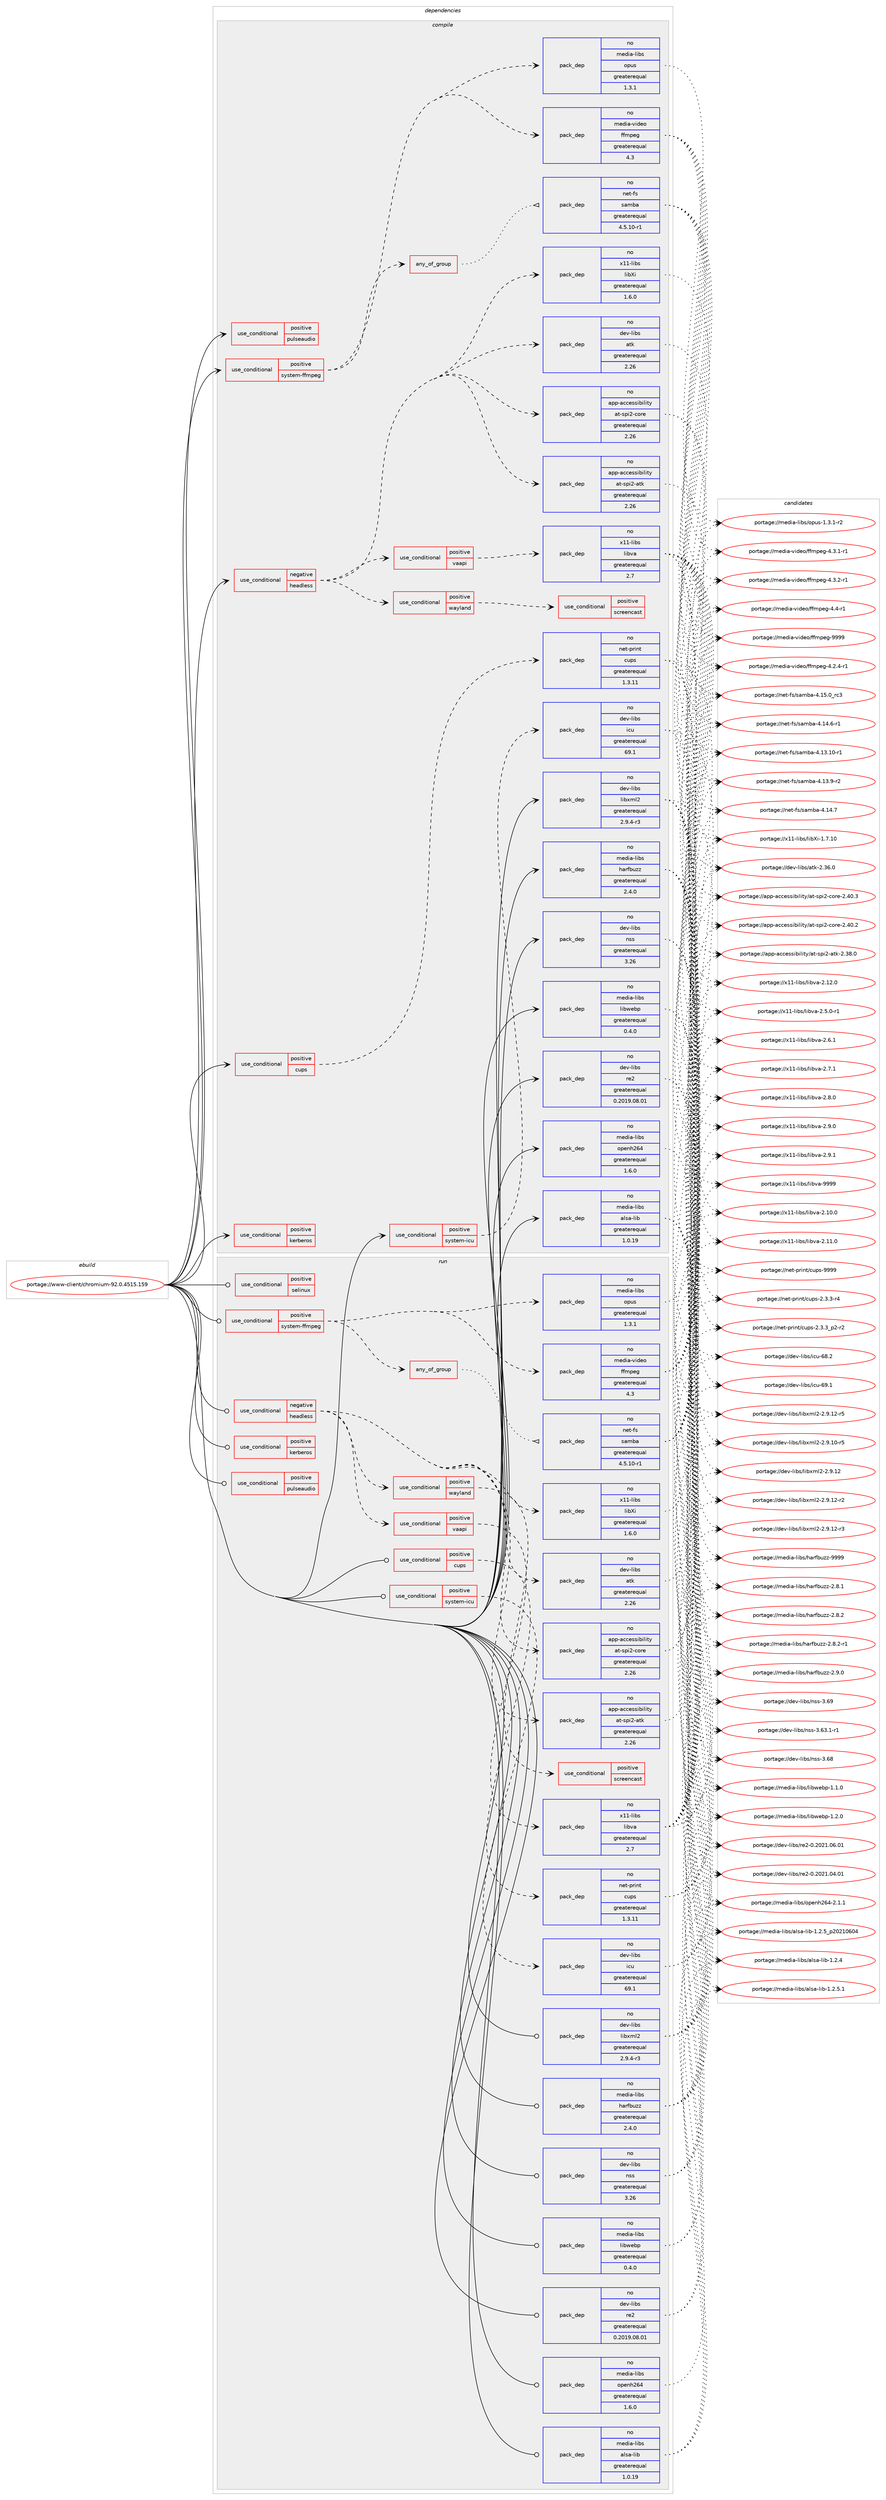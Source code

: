 digraph prolog {

# *************
# Graph options
# *************

newrank=true;
concentrate=true;
compound=true;
graph [rankdir=LR,fontname=Helvetica,fontsize=10,ranksep=1.5];#, ranksep=2.5, nodesep=0.2];
edge  [arrowhead=vee];
node  [fontname=Helvetica,fontsize=10];

# **********
# The ebuild
# **********

subgraph cluster_leftcol {
color=gray;
rank=same;
label=<<i>ebuild</i>>;
id [label="portage://www-client/chromium-92.0.4515.159", color=red, width=4, href="../www-client/chromium-92.0.4515.159.svg"];
}

# ****************
# The dependencies
# ****************

subgraph cluster_midcol {
color=gray;
label=<<i>dependencies</i>>;
subgraph cluster_compile {
fillcolor="#eeeeee";
style=filled;
label=<<i>compile</i>>;
subgraph cond278 {
dependency573 [label=<<TABLE BORDER="0" CELLBORDER="1" CELLSPACING="0" CELLPADDING="4"><TR><TD ROWSPAN="3" CELLPADDING="10">use_conditional</TD></TR><TR><TD>negative</TD></TR><TR><TD>headless</TD></TR></TABLE>>, shape=none, color=red];
# *** BEGIN UNKNOWN DEPENDENCY TYPE (TODO) ***
# dependency573 -> package_dependency(portage://www-client/chromium-92.0.4515.159,install,no,media-libs,mesa,none,[,,],any_same_slot,[use(enable(gbm),positive)])
# *** END UNKNOWN DEPENDENCY TYPE (TODO) ***

# *** BEGIN UNKNOWN DEPENDENCY TYPE (TODO) ***
# dependency573 -> package_dependency(portage://www-client/chromium-92.0.4515.159,install,no,x11-libs,libX11,none,[,,],any_same_slot,[])
# *** END UNKNOWN DEPENDENCY TYPE (TODO) ***

# *** BEGIN UNKNOWN DEPENDENCY TYPE (TODO) ***
# dependency573 -> package_dependency(portage://www-client/chromium-92.0.4515.159,install,no,x11-libs,libXcomposite,none,[,,],any_same_slot,[])
# *** END UNKNOWN DEPENDENCY TYPE (TODO) ***

# *** BEGIN UNKNOWN DEPENDENCY TYPE (TODO) ***
# dependency573 -> package_dependency(portage://www-client/chromium-92.0.4515.159,install,no,x11-libs,libXcursor,none,[,,],any_same_slot,[])
# *** END UNKNOWN DEPENDENCY TYPE (TODO) ***

# *** BEGIN UNKNOWN DEPENDENCY TYPE (TODO) ***
# dependency573 -> package_dependency(portage://www-client/chromium-92.0.4515.159,install,no,x11-libs,libXdamage,none,[,,],any_same_slot,[])
# *** END UNKNOWN DEPENDENCY TYPE (TODO) ***

# *** BEGIN UNKNOWN DEPENDENCY TYPE (TODO) ***
# dependency573 -> package_dependency(portage://www-client/chromium-92.0.4515.159,install,no,x11-libs,libXext,none,[,,],any_same_slot,[])
# *** END UNKNOWN DEPENDENCY TYPE (TODO) ***

# *** BEGIN UNKNOWN DEPENDENCY TYPE (TODO) ***
# dependency573 -> package_dependency(portage://www-client/chromium-92.0.4515.159,install,no,x11-libs,libXfixes,none,[,,],any_same_slot,[])
# *** END UNKNOWN DEPENDENCY TYPE (TODO) ***

subgraph pack266 {
dependency574 [label=<<TABLE BORDER="0" CELLBORDER="1" CELLSPACING="0" CELLPADDING="4" WIDTH="220"><TR><TD ROWSPAN="6" CELLPADDING="30">pack_dep</TD></TR><TR><TD WIDTH="110">no</TD></TR><TR><TD>x11-libs</TD></TR><TR><TD>libXi</TD></TR><TR><TD>greaterequal</TD></TR><TR><TD>1.6.0</TD></TR></TABLE>>, shape=none, color=blue];
}
dependency573:e -> dependency574:w [weight=20,style="dashed",arrowhead="vee"];
# *** BEGIN UNKNOWN DEPENDENCY TYPE (TODO) ***
# dependency573 -> package_dependency(portage://www-client/chromium-92.0.4515.159,install,no,x11-libs,libXrandr,none,[,,],any_same_slot,[])
# *** END UNKNOWN DEPENDENCY TYPE (TODO) ***

# *** BEGIN UNKNOWN DEPENDENCY TYPE (TODO) ***
# dependency573 -> package_dependency(portage://www-client/chromium-92.0.4515.159,install,no,x11-libs,libXrender,none,[,,],any_same_slot,[])
# *** END UNKNOWN DEPENDENCY TYPE (TODO) ***

# *** BEGIN UNKNOWN DEPENDENCY TYPE (TODO) ***
# dependency573 -> package_dependency(portage://www-client/chromium-92.0.4515.159,install,no,x11-libs,libXtst,none,[,,],any_same_slot,[])
# *** END UNKNOWN DEPENDENCY TYPE (TODO) ***

# *** BEGIN UNKNOWN DEPENDENCY TYPE (TODO) ***
# dependency573 -> package_dependency(portage://www-client/chromium-92.0.4515.159,install,no,x11-libs,libxcb,none,[,,],any_same_slot,[])
# *** END UNKNOWN DEPENDENCY TYPE (TODO) ***

# *** BEGIN UNKNOWN DEPENDENCY TYPE (TODO) ***
# dependency573 -> package_dependency(portage://www-client/chromium-92.0.4515.159,install,no,x11-libs,libxshmfence,none,[,,],any_same_slot,[])
# *** END UNKNOWN DEPENDENCY TYPE (TODO) ***

subgraph cond279 {
dependency575 [label=<<TABLE BORDER="0" CELLBORDER="1" CELLSPACING="0" CELLPADDING="4"><TR><TD ROWSPAN="3" CELLPADDING="10">use_conditional</TD></TR><TR><TD>positive</TD></TR><TR><TD>vaapi</TD></TR></TABLE>>, shape=none, color=red];
subgraph pack267 {
dependency576 [label=<<TABLE BORDER="0" CELLBORDER="1" CELLSPACING="0" CELLPADDING="4" WIDTH="220"><TR><TD ROWSPAN="6" CELLPADDING="30">pack_dep</TD></TR><TR><TD WIDTH="110">no</TD></TR><TR><TD>x11-libs</TD></TR><TR><TD>libva</TD></TR><TR><TD>greaterequal</TD></TR><TR><TD>2.7</TD></TR></TABLE>>, shape=none, color=blue];
}
dependency575:e -> dependency576:w [weight=20,style="dashed",arrowhead="vee"];
}
dependency573:e -> dependency575:w [weight=20,style="dashed",arrowhead="vee"];
subgraph pack268 {
dependency577 [label=<<TABLE BORDER="0" CELLBORDER="1" CELLSPACING="0" CELLPADDING="4" WIDTH="220"><TR><TD ROWSPAN="6" CELLPADDING="30">pack_dep</TD></TR><TR><TD WIDTH="110">no</TD></TR><TR><TD>app-accessibility</TD></TR><TR><TD>at-spi2-atk</TD></TR><TR><TD>greaterequal</TD></TR><TR><TD>2.26</TD></TR></TABLE>>, shape=none, color=blue];
}
dependency573:e -> dependency577:w [weight=20,style="dashed",arrowhead="vee"];
subgraph pack269 {
dependency578 [label=<<TABLE BORDER="0" CELLBORDER="1" CELLSPACING="0" CELLPADDING="4" WIDTH="220"><TR><TD ROWSPAN="6" CELLPADDING="30">pack_dep</TD></TR><TR><TD WIDTH="110">no</TD></TR><TR><TD>app-accessibility</TD></TR><TR><TD>at-spi2-core</TD></TR><TR><TD>greaterequal</TD></TR><TR><TD>2.26</TD></TR></TABLE>>, shape=none, color=blue];
}
dependency573:e -> dependency578:w [weight=20,style="dashed",arrowhead="vee"];
subgraph pack270 {
dependency579 [label=<<TABLE BORDER="0" CELLBORDER="1" CELLSPACING="0" CELLPADDING="4" WIDTH="220"><TR><TD ROWSPAN="6" CELLPADDING="30">pack_dep</TD></TR><TR><TD WIDTH="110">no</TD></TR><TR><TD>dev-libs</TD></TR><TR><TD>atk</TD></TR><TR><TD>greaterequal</TD></TR><TR><TD>2.26</TD></TR></TABLE>>, shape=none, color=blue];
}
dependency573:e -> dependency579:w [weight=20,style="dashed",arrowhead="vee"];
# *** BEGIN UNKNOWN DEPENDENCY TYPE (TODO) ***
# dependency573 -> package_dependency(portage://www-client/chromium-92.0.4515.159,install,no,x11-libs,gtk+,none,[,,],[slot(3)],[use(enable(X),none)])
# *** END UNKNOWN DEPENDENCY TYPE (TODO) ***

subgraph cond280 {
dependency580 [label=<<TABLE BORDER="0" CELLBORDER="1" CELLSPACING="0" CELLPADDING="4"><TR><TD ROWSPAN="3" CELLPADDING="10">use_conditional</TD></TR><TR><TD>positive</TD></TR><TR><TD>wayland</TD></TR></TABLE>>, shape=none, color=red];
# *** BEGIN UNKNOWN DEPENDENCY TYPE (TODO) ***
# dependency580 -> package_dependency(portage://www-client/chromium-92.0.4515.159,install,no,dev-libs,wayland,none,[,,],any_same_slot,[])
# *** END UNKNOWN DEPENDENCY TYPE (TODO) ***

subgraph cond281 {
dependency581 [label=<<TABLE BORDER="0" CELLBORDER="1" CELLSPACING="0" CELLPADDING="4"><TR><TD ROWSPAN="3" CELLPADDING="10">use_conditional</TD></TR><TR><TD>positive</TD></TR><TR><TD>screencast</TD></TR></TABLE>>, shape=none, color=red];
# *** BEGIN UNKNOWN DEPENDENCY TYPE (TODO) ***
# dependency581 -> package_dependency(portage://www-client/chromium-92.0.4515.159,install,no,media-video,pipewire,none,[,,],[slot(0),subslot(0.3)],[])
# *** END UNKNOWN DEPENDENCY TYPE (TODO) ***

}
dependency580:e -> dependency581:w [weight=20,style="dashed",arrowhead="vee"];
# *** BEGIN UNKNOWN DEPENDENCY TYPE (TODO) ***
# dependency580 -> package_dependency(portage://www-client/chromium-92.0.4515.159,install,no,x11-libs,gtk+,none,[,,],[slot(3)],[use(enable(wayland),none),use(enable(X),none)])
# *** END UNKNOWN DEPENDENCY TYPE (TODO) ***

# *** BEGIN UNKNOWN DEPENDENCY TYPE (TODO) ***
# dependency580 -> package_dependency(portage://www-client/chromium-92.0.4515.159,install,no,x11-libs,libdrm,none,[,,],any_same_slot,[])
# *** END UNKNOWN DEPENDENCY TYPE (TODO) ***

}
dependency573:e -> dependency580:w [weight=20,style="dashed",arrowhead="vee"];
}
id:e -> dependency573:w [weight=20,style="solid",arrowhead="vee"];
subgraph cond282 {
dependency582 [label=<<TABLE BORDER="0" CELLBORDER="1" CELLSPACING="0" CELLPADDING="4"><TR><TD ROWSPAN="3" CELLPADDING="10">use_conditional</TD></TR><TR><TD>positive</TD></TR><TR><TD>cups</TD></TR></TABLE>>, shape=none, color=red];
subgraph pack271 {
dependency583 [label=<<TABLE BORDER="0" CELLBORDER="1" CELLSPACING="0" CELLPADDING="4" WIDTH="220"><TR><TD ROWSPAN="6" CELLPADDING="30">pack_dep</TD></TR><TR><TD WIDTH="110">no</TD></TR><TR><TD>net-print</TD></TR><TR><TD>cups</TD></TR><TR><TD>greaterequal</TD></TR><TR><TD>1.3.11</TD></TR></TABLE>>, shape=none, color=blue];
}
dependency582:e -> dependency583:w [weight=20,style="dashed",arrowhead="vee"];
}
id:e -> dependency582:w [weight=20,style="solid",arrowhead="vee"];
subgraph cond283 {
dependency584 [label=<<TABLE BORDER="0" CELLBORDER="1" CELLSPACING="0" CELLPADDING="4"><TR><TD ROWSPAN="3" CELLPADDING="10">use_conditional</TD></TR><TR><TD>positive</TD></TR><TR><TD>kerberos</TD></TR></TABLE>>, shape=none, color=red];
# *** BEGIN UNKNOWN DEPENDENCY TYPE (TODO) ***
# dependency584 -> package_dependency(portage://www-client/chromium-92.0.4515.159,install,no,virtual,krb5,none,[,,],[],[])
# *** END UNKNOWN DEPENDENCY TYPE (TODO) ***

}
id:e -> dependency584:w [weight=20,style="solid",arrowhead="vee"];
subgraph cond284 {
dependency585 [label=<<TABLE BORDER="0" CELLBORDER="1" CELLSPACING="0" CELLPADDING="4"><TR><TD ROWSPAN="3" CELLPADDING="10">use_conditional</TD></TR><TR><TD>positive</TD></TR><TR><TD>pulseaudio</TD></TR></TABLE>>, shape=none, color=red];
# *** BEGIN UNKNOWN DEPENDENCY TYPE (TODO) ***
# dependency585 -> package_dependency(portage://www-client/chromium-92.0.4515.159,install,no,media-sound,pulseaudio,none,[,,],any_same_slot,[])
# *** END UNKNOWN DEPENDENCY TYPE (TODO) ***

}
id:e -> dependency585:w [weight=20,style="solid",arrowhead="vee"];
subgraph cond285 {
dependency586 [label=<<TABLE BORDER="0" CELLBORDER="1" CELLSPACING="0" CELLPADDING="4"><TR><TD ROWSPAN="3" CELLPADDING="10">use_conditional</TD></TR><TR><TD>positive</TD></TR><TR><TD>system-ffmpeg</TD></TR></TABLE>>, shape=none, color=red];
subgraph pack272 {
dependency587 [label=<<TABLE BORDER="0" CELLBORDER="1" CELLSPACING="0" CELLPADDING="4" WIDTH="220"><TR><TD ROWSPAN="6" CELLPADDING="30">pack_dep</TD></TR><TR><TD WIDTH="110">no</TD></TR><TR><TD>media-video</TD></TR><TR><TD>ffmpeg</TD></TR><TR><TD>greaterequal</TD></TR><TR><TD>4.3</TD></TR></TABLE>>, shape=none, color=blue];
}
dependency586:e -> dependency587:w [weight=20,style="dashed",arrowhead="vee"];
subgraph any31 {
dependency588 [label=<<TABLE BORDER="0" CELLBORDER="1" CELLSPACING="0" CELLPADDING="4"><TR><TD CELLPADDING="10">any_of_group</TD></TR></TABLE>>, shape=none, color=red];# *** BEGIN UNKNOWN DEPENDENCY TYPE (TODO) ***
# dependency588 -> package_dependency(portage://www-client/chromium-92.0.4515.159,install,no,media-video,ffmpeg,none,[,,],[],[use(disable(samba),none)])
# *** END UNKNOWN DEPENDENCY TYPE (TODO) ***

subgraph pack273 {
dependency589 [label=<<TABLE BORDER="0" CELLBORDER="1" CELLSPACING="0" CELLPADDING="4" WIDTH="220"><TR><TD ROWSPAN="6" CELLPADDING="30">pack_dep</TD></TR><TR><TD WIDTH="110">no</TD></TR><TR><TD>net-fs</TD></TR><TR><TD>samba</TD></TR><TR><TD>greaterequal</TD></TR><TR><TD>4.5.10-r1</TD></TR></TABLE>>, shape=none, color=blue];
}
dependency588:e -> dependency589:w [weight=20,style="dotted",arrowhead="oinv"];
}
dependency586:e -> dependency588:w [weight=20,style="dashed",arrowhead="vee"];
subgraph pack274 {
dependency590 [label=<<TABLE BORDER="0" CELLBORDER="1" CELLSPACING="0" CELLPADDING="4" WIDTH="220"><TR><TD ROWSPAN="6" CELLPADDING="30">pack_dep</TD></TR><TR><TD WIDTH="110">no</TD></TR><TR><TD>media-libs</TD></TR><TR><TD>opus</TD></TR><TR><TD>greaterequal</TD></TR><TR><TD>1.3.1</TD></TR></TABLE>>, shape=none, color=blue];
}
dependency586:e -> dependency590:w [weight=20,style="dashed",arrowhead="vee"];
}
id:e -> dependency586:w [weight=20,style="solid",arrowhead="vee"];
subgraph cond286 {
dependency591 [label=<<TABLE BORDER="0" CELLBORDER="1" CELLSPACING="0" CELLPADDING="4"><TR><TD ROWSPAN="3" CELLPADDING="10">use_conditional</TD></TR><TR><TD>positive</TD></TR><TR><TD>system-icu</TD></TR></TABLE>>, shape=none, color=red];
subgraph pack275 {
dependency592 [label=<<TABLE BORDER="0" CELLBORDER="1" CELLSPACING="0" CELLPADDING="4" WIDTH="220"><TR><TD ROWSPAN="6" CELLPADDING="30">pack_dep</TD></TR><TR><TD WIDTH="110">no</TD></TR><TR><TD>dev-libs</TD></TR><TR><TD>icu</TD></TR><TR><TD>greaterequal</TD></TR><TR><TD>69.1</TD></TR></TABLE>>, shape=none, color=blue];
}
dependency591:e -> dependency592:w [weight=20,style="dashed",arrowhead="vee"];
}
id:e -> dependency591:w [weight=20,style="solid",arrowhead="vee"];
# *** BEGIN UNKNOWN DEPENDENCY TYPE (TODO) ***
# id -> package_dependency(portage://www-client/chromium-92.0.4515.159,install,no,app-arch,bzip2,none,[,,],any_same_slot,[])
# *** END UNKNOWN DEPENDENCY TYPE (TODO) ***

# *** BEGIN UNKNOWN DEPENDENCY TYPE (TODO) ***
# id -> package_dependency(portage://www-client/chromium-92.0.4515.159,install,no,app-arch,snappy,none,[,,],any_same_slot,[])
# *** END UNKNOWN DEPENDENCY TYPE (TODO) ***

# *** BEGIN UNKNOWN DEPENDENCY TYPE (TODO) ***
# id -> package_dependency(portage://www-client/chromium-92.0.4515.159,install,no,dev-libs,expat,none,[,,],any_same_slot,[])
# *** END UNKNOWN DEPENDENCY TYPE (TODO) ***

# *** BEGIN UNKNOWN DEPENDENCY TYPE (TODO) ***
# id -> package_dependency(portage://www-client/chromium-92.0.4515.159,install,no,dev-libs,glib,none,[,,],[slot(2)],[])
# *** END UNKNOWN DEPENDENCY TYPE (TODO) ***

subgraph pack276 {
dependency593 [label=<<TABLE BORDER="0" CELLBORDER="1" CELLSPACING="0" CELLPADDING="4" WIDTH="220"><TR><TD ROWSPAN="6" CELLPADDING="30">pack_dep</TD></TR><TR><TD WIDTH="110">no</TD></TR><TR><TD>dev-libs</TD></TR><TR><TD>libxml2</TD></TR><TR><TD>greaterequal</TD></TR><TR><TD>2.9.4-r3</TD></TR></TABLE>>, shape=none, color=blue];
}
id:e -> dependency593:w [weight=20,style="solid",arrowhead="vee"];
# *** BEGIN UNKNOWN DEPENDENCY TYPE (TODO) ***
# id -> package_dependency(portage://www-client/chromium-92.0.4515.159,install,no,dev-libs,libxslt,none,[,,],any_same_slot,[])
# *** END UNKNOWN DEPENDENCY TYPE (TODO) ***

# *** BEGIN UNKNOWN DEPENDENCY TYPE (TODO) ***
# id -> package_dependency(portage://www-client/chromium-92.0.4515.159,install,no,dev-libs,nspr,none,[,,],any_same_slot,[])
# *** END UNKNOWN DEPENDENCY TYPE (TODO) ***

subgraph pack277 {
dependency594 [label=<<TABLE BORDER="0" CELLBORDER="1" CELLSPACING="0" CELLPADDING="4" WIDTH="220"><TR><TD ROWSPAN="6" CELLPADDING="30">pack_dep</TD></TR><TR><TD WIDTH="110">no</TD></TR><TR><TD>dev-libs</TD></TR><TR><TD>nss</TD></TR><TR><TD>greaterequal</TD></TR><TR><TD>3.26</TD></TR></TABLE>>, shape=none, color=blue];
}
id:e -> dependency594:w [weight=20,style="solid",arrowhead="vee"];
subgraph pack278 {
dependency595 [label=<<TABLE BORDER="0" CELLBORDER="1" CELLSPACING="0" CELLPADDING="4" WIDTH="220"><TR><TD ROWSPAN="6" CELLPADDING="30">pack_dep</TD></TR><TR><TD WIDTH="110">no</TD></TR><TR><TD>dev-libs</TD></TR><TR><TD>re2</TD></TR><TR><TD>greaterequal</TD></TR><TR><TD>0.2019.08.01</TD></TR></TABLE>>, shape=none, color=blue];
}
id:e -> dependency595:w [weight=20,style="solid",arrowhead="vee"];
subgraph pack279 {
dependency596 [label=<<TABLE BORDER="0" CELLBORDER="1" CELLSPACING="0" CELLPADDING="4" WIDTH="220"><TR><TD ROWSPAN="6" CELLPADDING="30">pack_dep</TD></TR><TR><TD WIDTH="110">no</TD></TR><TR><TD>media-libs</TD></TR><TR><TD>alsa-lib</TD></TR><TR><TD>greaterequal</TD></TR><TR><TD>1.0.19</TD></TR></TABLE>>, shape=none, color=blue];
}
id:e -> dependency596:w [weight=20,style="solid",arrowhead="vee"];
# *** BEGIN UNKNOWN DEPENDENCY TYPE (TODO) ***
# id -> package_dependency(portage://www-client/chromium-92.0.4515.159,install,no,media-libs,flac,none,[,,],any_same_slot,[])
# *** END UNKNOWN DEPENDENCY TYPE (TODO) ***

# *** BEGIN UNKNOWN DEPENDENCY TYPE (TODO) ***
# id -> package_dependency(portage://www-client/chromium-92.0.4515.159,install,no,media-libs,fontconfig,none,[,,],any_same_slot,[])
# *** END UNKNOWN DEPENDENCY TYPE (TODO) ***

# *** BEGIN UNKNOWN DEPENDENCY TYPE (TODO) ***
# id -> package_dependency(portage://www-client/chromium-92.0.4515.159,install,no,media-libs,freetype,none,[,,],any_same_slot,[])
# *** END UNKNOWN DEPENDENCY TYPE (TODO) ***

subgraph pack280 {
dependency597 [label=<<TABLE BORDER="0" CELLBORDER="1" CELLSPACING="0" CELLPADDING="4" WIDTH="220"><TR><TD ROWSPAN="6" CELLPADDING="30">pack_dep</TD></TR><TR><TD WIDTH="110">no</TD></TR><TR><TD>media-libs</TD></TR><TR><TD>harfbuzz</TD></TR><TR><TD>greaterequal</TD></TR><TR><TD>2.4.0</TD></TR></TABLE>>, shape=none, color=blue];
}
id:e -> dependency597:w [weight=20,style="solid",arrowhead="vee"];
# *** BEGIN UNKNOWN DEPENDENCY TYPE (TODO) ***
# id -> package_dependency(portage://www-client/chromium-92.0.4515.159,install,no,media-libs,libjpeg-turbo,none,[,,],any_same_slot,[])
# *** END UNKNOWN DEPENDENCY TYPE (TODO) ***

# *** BEGIN UNKNOWN DEPENDENCY TYPE (TODO) ***
# id -> package_dependency(portage://www-client/chromium-92.0.4515.159,install,no,media-libs,libpng,none,[,,],any_same_slot,[])
# *** END UNKNOWN DEPENDENCY TYPE (TODO) ***

subgraph pack281 {
dependency598 [label=<<TABLE BORDER="0" CELLBORDER="1" CELLSPACING="0" CELLPADDING="4" WIDTH="220"><TR><TD ROWSPAN="6" CELLPADDING="30">pack_dep</TD></TR><TR><TD WIDTH="110">no</TD></TR><TR><TD>media-libs</TD></TR><TR><TD>libwebp</TD></TR><TR><TD>greaterequal</TD></TR><TR><TD>0.4.0</TD></TR></TABLE>>, shape=none, color=blue];
}
id:e -> dependency598:w [weight=20,style="solid",arrowhead="vee"];
subgraph pack282 {
dependency599 [label=<<TABLE BORDER="0" CELLBORDER="1" CELLSPACING="0" CELLPADDING="4" WIDTH="220"><TR><TD ROWSPAN="6" CELLPADDING="30">pack_dep</TD></TR><TR><TD WIDTH="110">no</TD></TR><TR><TD>media-libs</TD></TR><TR><TD>openh264</TD></TR><TR><TD>greaterequal</TD></TR><TR><TD>1.6.0</TD></TR></TABLE>>, shape=none, color=blue];
}
id:e -> dependency599:w [weight=20,style="solid",arrowhead="vee"];
# *** BEGIN UNKNOWN DEPENDENCY TYPE (TODO) ***
# id -> package_dependency(portage://www-client/chromium-92.0.4515.159,install,no,net-misc,curl,none,[,,],[],[use(enable(ssl),none)])
# *** END UNKNOWN DEPENDENCY TYPE (TODO) ***

# *** BEGIN UNKNOWN DEPENDENCY TYPE (TODO) ***
# id -> package_dependency(portage://www-client/chromium-92.0.4515.159,install,no,sys-apps,dbus,none,[,,],any_same_slot,[])
# *** END UNKNOWN DEPENDENCY TYPE (TODO) ***

# *** BEGIN UNKNOWN DEPENDENCY TYPE (TODO) ***
# id -> package_dependency(portage://www-client/chromium-92.0.4515.159,install,no,sys-apps,pciutils,none,[,,],any_same_slot,[])
# *** END UNKNOWN DEPENDENCY TYPE (TODO) ***

# *** BEGIN UNKNOWN DEPENDENCY TYPE (TODO) ***
# id -> package_dependency(portage://www-client/chromium-92.0.4515.159,install,no,sys-libs,zlib,none,[,,],any_same_slot,[use(enable(minizip),none)])
# *** END UNKNOWN DEPENDENCY TYPE (TODO) ***

# *** BEGIN UNKNOWN DEPENDENCY TYPE (TODO) ***
# id -> package_dependency(portage://www-client/chromium-92.0.4515.159,install,no,virtual,udev,none,[,,],[],[])
# *** END UNKNOWN DEPENDENCY TYPE (TODO) ***

# *** BEGIN UNKNOWN DEPENDENCY TYPE (TODO) ***
# id -> package_dependency(portage://www-client/chromium-92.0.4515.159,install,no,x11-libs,cairo,none,[,,],any_same_slot,[])
# *** END UNKNOWN DEPENDENCY TYPE (TODO) ***

# *** BEGIN UNKNOWN DEPENDENCY TYPE (TODO) ***
# id -> package_dependency(portage://www-client/chromium-92.0.4515.159,install,no,x11-libs,gdk-pixbuf,none,[,,],[slot(2)],[])
# *** END UNKNOWN DEPENDENCY TYPE (TODO) ***

# *** BEGIN UNKNOWN DEPENDENCY TYPE (TODO) ***
# id -> package_dependency(portage://www-client/chromium-92.0.4515.159,install,no,x11-libs,libxkbcommon,none,[,,],any_same_slot,[])
# *** END UNKNOWN DEPENDENCY TYPE (TODO) ***

# *** BEGIN UNKNOWN DEPENDENCY TYPE (TODO) ***
# id -> package_dependency(portage://www-client/chromium-92.0.4515.159,install,no,x11-libs,pango,none,[,,],any_same_slot,[])
# *** END UNKNOWN DEPENDENCY TYPE (TODO) ***

}
subgraph cluster_compileandrun {
fillcolor="#eeeeee";
style=filled;
label=<<i>compile and run</i>>;
}
subgraph cluster_run {
fillcolor="#eeeeee";
style=filled;
label=<<i>run</i>>;
subgraph cond287 {
dependency600 [label=<<TABLE BORDER="0" CELLBORDER="1" CELLSPACING="0" CELLPADDING="4"><TR><TD ROWSPAN="3" CELLPADDING="10">use_conditional</TD></TR><TR><TD>negative</TD></TR><TR><TD>headless</TD></TR></TABLE>>, shape=none, color=red];
# *** BEGIN UNKNOWN DEPENDENCY TYPE (TODO) ***
# dependency600 -> package_dependency(portage://www-client/chromium-92.0.4515.159,run,no,media-libs,mesa,none,[,,],any_same_slot,[use(enable(gbm),positive)])
# *** END UNKNOWN DEPENDENCY TYPE (TODO) ***

# *** BEGIN UNKNOWN DEPENDENCY TYPE (TODO) ***
# dependency600 -> package_dependency(portage://www-client/chromium-92.0.4515.159,run,no,x11-libs,libX11,none,[,,],any_same_slot,[])
# *** END UNKNOWN DEPENDENCY TYPE (TODO) ***

# *** BEGIN UNKNOWN DEPENDENCY TYPE (TODO) ***
# dependency600 -> package_dependency(portage://www-client/chromium-92.0.4515.159,run,no,x11-libs,libXcomposite,none,[,,],any_same_slot,[])
# *** END UNKNOWN DEPENDENCY TYPE (TODO) ***

# *** BEGIN UNKNOWN DEPENDENCY TYPE (TODO) ***
# dependency600 -> package_dependency(portage://www-client/chromium-92.0.4515.159,run,no,x11-libs,libXcursor,none,[,,],any_same_slot,[])
# *** END UNKNOWN DEPENDENCY TYPE (TODO) ***

# *** BEGIN UNKNOWN DEPENDENCY TYPE (TODO) ***
# dependency600 -> package_dependency(portage://www-client/chromium-92.0.4515.159,run,no,x11-libs,libXdamage,none,[,,],any_same_slot,[])
# *** END UNKNOWN DEPENDENCY TYPE (TODO) ***

# *** BEGIN UNKNOWN DEPENDENCY TYPE (TODO) ***
# dependency600 -> package_dependency(portage://www-client/chromium-92.0.4515.159,run,no,x11-libs,libXext,none,[,,],any_same_slot,[])
# *** END UNKNOWN DEPENDENCY TYPE (TODO) ***

# *** BEGIN UNKNOWN DEPENDENCY TYPE (TODO) ***
# dependency600 -> package_dependency(portage://www-client/chromium-92.0.4515.159,run,no,x11-libs,libXfixes,none,[,,],any_same_slot,[])
# *** END UNKNOWN DEPENDENCY TYPE (TODO) ***

subgraph pack283 {
dependency601 [label=<<TABLE BORDER="0" CELLBORDER="1" CELLSPACING="0" CELLPADDING="4" WIDTH="220"><TR><TD ROWSPAN="6" CELLPADDING="30">pack_dep</TD></TR><TR><TD WIDTH="110">no</TD></TR><TR><TD>x11-libs</TD></TR><TR><TD>libXi</TD></TR><TR><TD>greaterequal</TD></TR><TR><TD>1.6.0</TD></TR></TABLE>>, shape=none, color=blue];
}
dependency600:e -> dependency601:w [weight=20,style="dashed",arrowhead="vee"];
# *** BEGIN UNKNOWN DEPENDENCY TYPE (TODO) ***
# dependency600 -> package_dependency(portage://www-client/chromium-92.0.4515.159,run,no,x11-libs,libXrandr,none,[,,],any_same_slot,[])
# *** END UNKNOWN DEPENDENCY TYPE (TODO) ***

# *** BEGIN UNKNOWN DEPENDENCY TYPE (TODO) ***
# dependency600 -> package_dependency(portage://www-client/chromium-92.0.4515.159,run,no,x11-libs,libXrender,none,[,,],any_same_slot,[])
# *** END UNKNOWN DEPENDENCY TYPE (TODO) ***

# *** BEGIN UNKNOWN DEPENDENCY TYPE (TODO) ***
# dependency600 -> package_dependency(portage://www-client/chromium-92.0.4515.159,run,no,x11-libs,libXtst,none,[,,],any_same_slot,[])
# *** END UNKNOWN DEPENDENCY TYPE (TODO) ***

# *** BEGIN UNKNOWN DEPENDENCY TYPE (TODO) ***
# dependency600 -> package_dependency(portage://www-client/chromium-92.0.4515.159,run,no,x11-libs,libxcb,none,[,,],any_same_slot,[])
# *** END UNKNOWN DEPENDENCY TYPE (TODO) ***

# *** BEGIN UNKNOWN DEPENDENCY TYPE (TODO) ***
# dependency600 -> package_dependency(portage://www-client/chromium-92.0.4515.159,run,no,x11-libs,libxshmfence,none,[,,],any_same_slot,[])
# *** END UNKNOWN DEPENDENCY TYPE (TODO) ***

subgraph cond288 {
dependency602 [label=<<TABLE BORDER="0" CELLBORDER="1" CELLSPACING="0" CELLPADDING="4"><TR><TD ROWSPAN="3" CELLPADDING="10">use_conditional</TD></TR><TR><TD>positive</TD></TR><TR><TD>vaapi</TD></TR></TABLE>>, shape=none, color=red];
subgraph pack284 {
dependency603 [label=<<TABLE BORDER="0" CELLBORDER="1" CELLSPACING="0" CELLPADDING="4" WIDTH="220"><TR><TD ROWSPAN="6" CELLPADDING="30">pack_dep</TD></TR><TR><TD WIDTH="110">no</TD></TR><TR><TD>x11-libs</TD></TR><TR><TD>libva</TD></TR><TR><TD>greaterequal</TD></TR><TR><TD>2.7</TD></TR></TABLE>>, shape=none, color=blue];
}
dependency602:e -> dependency603:w [weight=20,style="dashed",arrowhead="vee"];
}
dependency600:e -> dependency602:w [weight=20,style="dashed",arrowhead="vee"];
subgraph pack285 {
dependency604 [label=<<TABLE BORDER="0" CELLBORDER="1" CELLSPACING="0" CELLPADDING="4" WIDTH="220"><TR><TD ROWSPAN="6" CELLPADDING="30">pack_dep</TD></TR><TR><TD WIDTH="110">no</TD></TR><TR><TD>app-accessibility</TD></TR><TR><TD>at-spi2-atk</TD></TR><TR><TD>greaterequal</TD></TR><TR><TD>2.26</TD></TR></TABLE>>, shape=none, color=blue];
}
dependency600:e -> dependency604:w [weight=20,style="dashed",arrowhead="vee"];
subgraph pack286 {
dependency605 [label=<<TABLE BORDER="0" CELLBORDER="1" CELLSPACING="0" CELLPADDING="4" WIDTH="220"><TR><TD ROWSPAN="6" CELLPADDING="30">pack_dep</TD></TR><TR><TD WIDTH="110">no</TD></TR><TR><TD>app-accessibility</TD></TR><TR><TD>at-spi2-core</TD></TR><TR><TD>greaterequal</TD></TR><TR><TD>2.26</TD></TR></TABLE>>, shape=none, color=blue];
}
dependency600:e -> dependency605:w [weight=20,style="dashed",arrowhead="vee"];
subgraph pack287 {
dependency606 [label=<<TABLE BORDER="0" CELLBORDER="1" CELLSPACING="0" CELLPADDING="4" WIDTH="220"><TR><TD ROWSPAN="6" CELLPADDING="30">pack_dep</TD></TR><TR><TD WIDTH="110">no</TD></TR><TR><TD>dev-libs</TD></TR><TR><TD>atk</TD></TR><TR><TD>greaterequal</TD></TR><TR><TD>2.26</TD></TR></TABLE>>, shape=none, color=blue];
}
dependency600:e -> dependency606:w [weight=20,style="dashed",arrowhead="vee"];
# *** BEGIN UNKNOWN DEPENDENCY TYPE (TODO) ***
# dependency600 -> package_dependency(portage://www-client/chromium-92.0.4515.159,run,no,x11-libs,gtk+,none,[,,],[slot(3)],[use(enable(X),none)])
# *** END UNKNOWN DEPENDENCY TYPE (TODO) ***

subgraph cond289 {
dependency607 [label=<<TABLE BORDER="0" CELLBORDER="1" CELLSPACING="0" CELLPADDING="4"><TR><TD ROWSPAN="3" CELLPADDING="10">use_conditional</TD></TR><TR><TD>positive</TD></TR><TR><TD>wayland</TD></TR></TABLE>>, shape=none, color=red];
# *** BEGIN UNKNOWN DEPENDENCY TYPE (TODO) ***
# dependency607 -> package_dependency(portage://www-client/chromium-92.0.4515.159,run,no,dev-libs,wayland,none,[,,],any_same_slot,[])
# *** END UNKNOWN DEPENDENCY TYPE (TODO) ***

subgraph cond290 {
dependency608 [label=<<TABLE BORDER="0" CELLBORDER="1" CELLSPACING="0" CELLPADDING="4"><TR><TD ROWSPAN="3" CELLPADDING="10">use_conditional</TD></TR><TR><TD>positive</TD></TR><TR><TD>screencast</TD></TR></TABLE>>, shape=none, color=red];
# *** BEGIN UNKNOWN DEPENDENCY TYPE (TODO) ***
# dependency608 -> package_dependency(portage://www-client/chromium-92.0.4515.159,run,no,media-video,pipewire,none,[,,],[slot(0),subslot(0.3)],[])
# *** END UNKNOWN DEPENDENCY TYPE (TODO) ***

}
dependency607:e -> dependency608:w [weight=20,style="dashed",arrowhead="vee"];
# *** BEGIN UNKNOWN DEPENDENCY TYPE (TODO) ***
# dependency607 -> package_dependency(portage://www-client/chromium-92.0.4515.159,run,no,x11-libs,gtk+,none,[,,],[slot(3)],[use(enable(wayland),none),use(enable(X),none)])
# *** END UNKNOWN DEPENDENCY TYPE (TODO) ***

# *** BEGIN UNKNOWN DEPENDENCY TYPE (TODO) ***
# dependency607 -> package_dependency(portage://www-client/chromium-92.0.4515.159,run,no,x11-libs,libdrm,none,[,,],any_same_slot,[])
# *** END UNKNOWN DEPENDENCY TYPE (TODO) ***

}
dependency600:e -> dependency607:w [weight=20,style="dashed",arrowhead="vee"];
}
id:e -> dependency600:w [weight=20,style="solid",arrowhead="odot"];
subgraph cond291 {
dependency609 [label=<<TABLE BORDER="0" CELLBORDER="1" CELLSPACING="0" CELLPADDING="4"><TR><TD ROWSPAN="3" CELLPADDING="10">use_conditional</TD></TR><TR><TD>positive</TD></TR><TR><TD>cups</TD></TR></TABLE>>, shape=none, color=red];
subgraph pack288 {
dependency610 [label=<<TABLE BORDER="0" CELLBORDER="1" CELLSPACING="0" CELLPADDING="4" WIDTH="220"><TR><TD ROWSPAN="6" CELLPADDING="30">pack_dep</TD></TR><TR><TD WIDTH="110">no</TD></TR><TR><TD>net-print</TD></TR><TR><TD>cups</TD></TR><TR><TD>greaterequal</TD></TR><TR><TD>1.3.11</TD></TR></TABLE>>, shape=none, color=blue];
}
dependency609:e -> dependency610:w [weight=20,style="dashed",arrowhead="vee"];
}
id:e -> dependency609:w [weight=20,style="solid",arrowhead="odot"];
subgraph cond292 {
dependency611 [label=<<TABLE BORDER="0" CELLBORDER="1" CELLSPACING="0" CELLPADDING="4"><TR><TD ROWSPAN="3" CELLPADDING="10">use_conditional</TD></TR><TR><TD>positive</TD></TR><TR><TD>kerberos</TD></TR></TABLE>>, shape=none, color=red];
# *** BEGIN UNKNOWN DEPENDENCY TYPE (TODO) ***
# dependency611 -> package_dependency(portage://www-client/chromium-92.0.4515.159,run,no,virtual,krb5,none,[,,],[],[])
# *** END UNKNOWN DEPENDENCY TYPE (TODO) ***

}
id:e -> dependency611:w [weight=20,style="solid",arrowhead="odot"];
subgraph cond293 {
dependency612 [label=<<TABLE BORDER="0" CELLBORDER="1" CELLSPACING="0" CELLPADDING="4"><TR><TD ROWSPAN="3" CELLPADDING="10">use_conditional</TD></TR><TR><TD>positive</TD></TR><TR><TD>pulseaudio</TD></TR></TABLE>>, shape=none, color=red];
# *** BEGIN UNKNOWN DEPENDENCY TYPE (TODO) ***
# dependency612 -> package_dependency(portage://www-client/chromium-92.0.4515.159,run,no,media-sound,pulseaudio,none,[,,],any_same_slot,[])
# *** END UNKNOWN DEPENDENCY TYPE (TODO) ***

}
id:e -> dependency612:w [weight=20,style="solid",arrowhead="odot"];
subgraph cond294 {
dependency613 [label=<<TABLE BORDER="0" CELLBORDER="1" CELLSPACING="0" CELLPADDING="4"><TR><TD ROWSPAN="3" CELLPADDING="10">use_conditional</TD></TR><TR><TD>positive</TD></TR><TR><TD>selinux</TD></TR></TABLE>>, shape=none, color=red];
# *** BEGIN UNKNOWN DEPENDENCY TYPE (TODO) ***
# dependency613 -> package_dependency(portage://www-client/chromium-92.0.4515.159,run,no,sec-policy,selinux-chromium,none,[,,],[],[])
# *** END UNKNOWN DEPENDENCY TYPE (TODO) ***

}
id:e -> dependency613:w [weight=20,style="solid",arrowhead="odot"];
subgraph cond295 {
dependency614 [label=<<TABLE BORDER="0" CELLBORDER="1" CELLSPACING="0" CELLPADDING="4"><TR><TD ROWSPAN="3" CELLPADDING="10">use_conditional</TD></TR><TR><TD>positive</TD></TR><TR><TD>system-ffmpeg</TD></TR></TABLE>>, shape=none, color=red];
subgraph pack289 {
dependency615 [label=<<TABLE BORDER="0" CELLBORDER="1" CELLSPACING="0" CELLPADDING="4" WIDTH="220"><TR><TD ROWSPAN="6" CELLPADDING="30">pack_dep</TD></TR><TR><TD WIDTH="110">no</TD></TR><TR><TD>media-video</TD></TR><TR><TD>ffmpeg</TD></TR><TR><TD>greaterequal</TD></TR><TR><TD>4.3</TD></TR></TABLE>>, shape=none, color=blue];
}
dependency614:e -> dependency615:w [weight=20,style="dashed",arrowhead="vee"];
subgraph any32 {
dependency616 [label=<<TABLE BORDER="0" CELLBORDER="1" CELLSPACING="0" CELLPADDING="4"><TR><TD CELLPADDING="10">any_of_group</TD></TR></TABLE>>, shape=none, color=red];# *** BEGIN UNKNOWN DEPENDENCY TYPE (TODO) ***
# dependency616 -> package_dependency(portage://www-client/chromium-92.0.4515.159,run,no,media-video,ffmpeg,none,[,,],[],[use(disable(samba),none)])
# *** END UNKNOWN DEPENDENCY TYPE (TODO) ***

subgraph pack290 {
dependency617 [label=<<TABLE BORDER="0" CELLBORDER="1" CELLSPACING="0" CELLPADDING="4" WIDTH="220"><TR><TD ROWSPAN="6" CELLPADDING="30">pack_dep</TD></TR><TR><TD WIDTH="110">no</TD></TR><TR><TD>net-fs</TD></TR><TR><TD>samba</TD></TR><TR><TD>greaterequal</TD></TR><TR><TD>4.5.10-r1</TD></TR></TABLE>>, shape=none, color=blue];
}
dependency616:e -> dependency617:w [weight=20,style="dotted",arrowhead="oinv"];
}
dependency614:e -> dependency616:w [weight=20,style="dashed",arrowhead="vee"];
subgraph pack291 {
dependency618 [label=<<TABLE BORDER="0" CELLBORDER="1" CELLSPACING="0" CELLPADDING="4" WIDTH="220"><TR><TD ROWSPAN="6" CELLPADDING="30">pack_dep</TD></TR><TR><TD WIDTH="110">no</TD></TR><TR><TD>media-libs</TD></TR><TR><TD>opus</TD></TR><TR><TD>greaterequal</TD></TR><TR><TD>1.3.1</TD></TR></TABLE>>, shape=none, color=blue];
}
dependency614:e -> dependency618:w [weight=20,style="dashed",arrowhead="vee"];
}
id:e -> dependency614:w [weight=20,style="solid",arrowhead="odot"];
subgraph cond296 {
dependency619 [label=<<TABLE BORDER="0" CELLBORDER="1" CELLSPACING="0" CELLPADDING="4"><TR><TD ROWSPAN="3" CELLPADDING="10">use_conditional</TD></TR><TR><TD>positive</TD></TR><TR><TD>system-icu</TD></TR></TABLE>>, shape=none, color=red];
subgraph pack292 {
dependency620 [label=<<TABLE BORDER="0" CELLBORDER="1" CELLSPACING="0" CELLPADDING="4" WIDTH="220"><TR><TD ROWSPAN="6" CELLPADDING="30">pack_dep</TD></TR><TR><TD WIDTH="110">no</TD></TR><TR><TD>dev-libs</TD></TR><TR><TD>icu</TD></TR><TR><TD>greaterequal</TD></TR><TR><TD>69.1</TD></TR></TABLE>>, shape=none, color=blue];
}
dependency619:e -> dependency620:w [weight=20,style="dashed",arrowhead="vee"];
}
id:e -> dependency619:w [weight=20,style="solid",arrowhead="odot"];
# *** BEGIN UNKNOWN DEPENDENCY TYPE (TODO) ***
# id -> package_dependency(portage://www-client/chromium-92.0.4515.159,run,no,app-arch,bzip2,none,[,,],any_same_slot,[])
# *** END UNKNOWN DEPENDENCY TYPE (TODO) ***

# *** BEGIN UNKNOWN DEPENDENCY TYPE (TODO) ***
# id -> package_dependency(portage://www-client/chromium-92.0.4515.159,run,no,app-arch,snappy,none,[,,],any_same_slot,[])
# *** END UNKNOWN DEPENDENCY TYPE (TODO) ***

# *** BEGIN UNKNOWN DEPENDENCY TYPE (TODO) ***
# id -> package_dependency(portage://www-client/chromium-92.0.4515.159,run,no,dev-libs,expat,none,[,,],any_same_slot,[])
# *** END UNKNOWN DEPENDENCY TYPE (TODO) ***

# *** BEGIN UNKNOWN DEPENDENCY TYPE (TODO) ***
# id -> package_dependency(portage://www-client/chromium-92.0.4515.159,run,no,dev-libs,glib,none,[,,],[slot(2)],[])
# *** END UNKNOWN DEPENDENCY TYPE (TODO) ***

subgraph pack293 {
dependency621 [label=<<TABLE BORDER="0" CELLBORDER="1" CELLSPACING="0" CELLPADDING="4" WIDTH="220"><TR><TD ROWSPAN="6" CELLPADDING="30">pack_dep</TD></TR><TR><TD WIDTH="110">no</TD></TR><TR><TD>dev-libs</TD></TR><TR><TD>libxml2</TD></TR><TR><TD>greaterequal</TD></TR><TR><TD>2.9.4-r3</TD></TR></TABLE>>, shape=none, color=blue];
}
id:e -> dependency621:w [weight=20,style="solid",arrowhead="odot"];
# *** BEGIN UNKNOWN DEPENDENCY TYPE (TODO) ***
# id -> package_dependency(portage://www-client/chromium-92.0.4515.159,run,no,dev-libs,libxslt,none,[,,],any_same_slot,[])
# *** END UNKNOWN DEPENDENCY TYPE (TODO) ***

# *** BEGIN UNKNOWN DEPENDENCY TYPE (TODO) ***
# id -> package_dependency(portage://www-client/chromium-92.0.4515.159,run,no,dev-libs,nspr,none,[,,],any_same_slot,[])
# *** END UNKNOWN DEPENDENCY TYPE (TODO) ***

subgraph pack294 {
dependency622 [label=<<TABLE BORDER="0" CELLBORDER="1" CELLSPACING="0" CELLPADDING="4" WIDTH="220"><TR><TD ROWSPAN="6" CELLPADDING="30">pack_dep</TD></TR><TR><TD WIDTH="110">no</TD></TR><TR><TD>dev-libs</TD></TR><TR><TD>nss</TD></TR><TR><TD>greaterequal</TD></TR><TR><TD>3.26</TD></TR></TABLE>>, shape=none, color=blue];
}
id:e -> dependency622:w [weight=20,style="solid",arrowhead="odot"];
subgraph pack295 {
dependency623 [label=<<TABLE BORDER="0" CELLBORDER="1" CELLSPACING="0" CELLPADDING="4" WIDTH="220"><TR><TD ROWSPAN="6" CELLPADDING="30">pack_dep</TD></TR><TR><TD WIDTH="110">no</TD></TR><TR><TD>dev-libs</TD></TR><TR><TD>re2</TD></TR><TR><TD>greaterequal</TD></TR><TR><TD>0.2019.08.01</TD></TR></TABLE>>, shape=none, color=blue];
}
id:e -> dependency623:w [weight=20,style="solid",arrowhead="odot"];
subgraph pack296 {
dependency624 [label=<<TABLE BORDER="0" CELLBORDER="1" CELLSPACING="0" CELLPADDING="4" WIDTH="220"><TR><TD ROWSPAN="6" CELLPADDING="30">pack_dep</TD></TR><TR><TD WIDTH="110">no</TD></TR><TR><TD>media-libs</TD></TR><TR><TD>alsa-lib</TD></TR><TR><TD>greaterequal</TD></TR><TR><TD>1.0.19</TD></TR></TABLE>>, shape=none, color=blue];
}
id:e -> dependency624:w [weight=20,style="solid",arrowhead="odot"];
# *** BEGIN UNKNOWN DEPENDENCY TYPE (TODO) ***
# id -> package_dependency(portage://www-client/chromium-92.0.4515.159,run,no,media-libs,flac,none,[,,],any_same_slot,[])
# *** END UNKNOWN DEPENDENCY TYPE (TODO) ***

# *** BEGIN UNKNOWN DEPENDENCY TYPE (TODO) ***
# id -> package_dependency(portage://www-client/chromium-92.0.4515.159,run,no,media-libs,fontconfig,none,[,,],any_same_slot,[])
# *** END UNKNOWN DEPENDENCY TYPE (TODO) ***

# *** BEGIN UNKNOWN DEPENDENCY TYPE (TODO) ***
# id -> package_dependency(portage://www-client/chromium-92.0.4515.159,run,no,media-libs,freetype,none,[,,],any_same_slot,[])
# *** END UNKNOWN DEPENDENCY TYPE (TODO) ***

subgraph pack297 {
dependency625 [label=<<TABLE BORDER="0" CELLBORDER="1" CELLSPACING="0" CELLPADDING="4" WIDTH="220"><TR><TD ROWSPAN="6" CELLPADDING="30">pack_dep</TD></TR><TR><TD WIDTH="110">no</TD></TR><TR><TD>media-libs</TD></TR><TR><TD>harfbuzz</TD></TR><TR><TD>greaterequal</TD></TR><TR><TD>2.4.0</TD></TR></TABLE>>, shape=none, color=blue];
}
id:e -> dependency625:w [weight=20,style="solid",arrowhead="odot"];
# *** BEGIN UNKNOWN DEPENDENCY TYPE (TODO) ***
# id -> package_dependency(portage://www-client/chromium-92.0.4515.159,run,no,media-libs,libjpeg-turbo,none,[,,],any_same_slot,[])
# *** END UNKNOWN DEPENDENCY TYPE (TODO) ***

# *** BEGIN UNKNOWN DEPENDENCY TYPE (TODO) ***
# id -> package_dependency(portage://www-client/chromium-92.0.4515.159,run,no,media-libs,libpng,none,[,,],any_same_slot,[])
# *** END UNKNOWN DEPENDENCY TYPE (TODO) ***

subgraph pack298 {
dependency626 [label=<<TABLE BORDER="0" CELLBORDER="1" CELLSPACING="0" CELLPADDING="4" WIDTH="220"><TR><TD ROWSPAN="6" CELLPADDING="30">pack_dep</TD></TR><TR><TD WIDTH="110">no</TD></TR><TR><TD>media-libs</TD></TR><TR><TD>libwebp</TD></TR><TR><TD>greaterequal</TD></TR><TR><TD>0.4.0</TD></TR></TABLE>>, shape=none, color=blue];
}
id:e -> dependency626:w [weight=20,style="solid",arrowhead="odot"];
subgraph pack299 {
dependency627 [label=<<TABLE BORDER="0" CELLBORDER="1" CELLSPACING="0" CELLPADDING="4" WIDTH="220"><TR><TD ROWSPAN="6" CELLPADDING="30">pack_dep</TD></TR><TR><TD WIDTH="110">no</TD></TR><TR><TD>media-libs</TD></TR><TR><TD>openh264</TD></TR><TR><TD>greaterequal</TD></TR><TR><TD>1.6.0</TD></TR></TABLE>>, shape=none, color=blue];
}
id:e -> dependency627:w [weight=20,style="solid",arrowhead="odot"];
# *** BEGIN UNKNOWN DEPENDENCY TYPE (TODO) ***
# id -> package_dependency(portage://www-client/chromium-92.0.4515.159,run,no,net-misc,curl,none,[,,],[],[use(enable(ssl),none)])
# *** END UNKNOWN DEPENDENCY TYPE (TODO) ***

# *** BEGIN UNKNOWN DEPENDENCY TYPE (TODO) ***
# id -> package_dependency(portage://www-client/chromium-92.0.4515.159,run,no,sys-apps,dbus,none,[,,],any_same_slot,[])
# *** END UNKNOWN DEPENDENCY TYPE (TODO) ***

# *** BEGIN UNKNOWN DEPENDENCY TYPE (TODO) ***
# id -> package_dependency(portage://www-client/chromium-92.0.4515.159,run,no,sys-apps,pciutils,none,[,,],any_same_slot,[])
# *** END UNKNOWN DEPENDENCY TYPE (TODO) ***

# *** BEGIN UNKNOWN DEPENDENCY TYPE (TODO) ***
# id -> package_dependency(portage://www-client/chromium-92.0.4515.159,run,no,sys-libs,zlib,none,[,,],any_same_slot,[use(enable(minizip),none)])
# *** END UNKNOWN DEPENDENCY TYPE (TODO) ***

# *** BEGIN UNKNOWN DEPENDENCY TYPE (TODO) ***
# id -> package_dependency(portage://www-client/chromium-92.0.4515.159,run,no,virtual,opengl,none,[,,],[],[])
# *** END UNKNOWN DEPENDENCY TYPE (TODO) ***

# *** BEGIN UNKNOWN DEPENDENCY TYPE (TODO) ***
# id -> package_dependency(portage://www-client/chromium-92.0.4515.159,run,no,virtual,ttf-fonts,none,[,,],[],[])
# *** END UNKNOWN DEPENDENCY TYPE (TODO) ***

# *** BEGIN UNKNOWN DEPENDENCY TYPE (TODO) ***
# id -> package_dependency(portage://www-client/chromium-92.0.4515.159,run,no,virtual,udev,none,[,,],[],[])
# *** END UNKNOWN DEPENDENCY TYPE (TODO) ***

# *** BEGIN UNKNOWN DEPENDENCY TYPE (TODO) ***
# id -> package_dependency(portage://www-client/chromium-92.0.4515.159,run,no,x11-libs,cairo,none,[,,],any_same_slot,[])
# *** END UNKNOWN DEPENDENCY TYPE (TODO) ***

# *** BEGIN UNKNOWN DEPENDENCY TYPE (TODO) ***
# id -> package_dependency(portage://www-client/chromium-92.0.4515.159,run,no,x11-libs,gdk-pixbuf,none,[,,],[slot(2)],[])
# *** END UNKNOWN DEPENDENCY TYPE (TODO) ***

# *** BEGIN UNKNOWN DEPENDENCY TYPE (TODO) ***
# id -> package_dependency(portage://www-client/chromium-92.0.4515.159,run,no,x11-libs,libxkbcommon,none,[,,],any_same_slot,[])
# *** END UNKNOWN DEPENDENCY TYPE (TODO) ***

# *** BEGIN UNKNOWN DEPENDENCY TYPE (TODO) ***
# id -> package_dependency(portage://www-client/chromium-92.0.4515.159,run,no,x11-libs,pango,none,[,,],any_same_slot,[])
# *** END UNKNOWN DEPENDENCY TYPE (TODO) ***

# *** BEGIN UNKNOWN DEPENDENCY TYPE (TODO) ***
# id -> package_dependency(portage://www-client/chromium-92.0.4515.159,run,no,x11-misc,xdg-utils,none,[,,],[],[])
# *** END UNKNOWN DEPENDENCY TYPE (TODO) ***

}
}

# **************
# The candidates
# **************

subgraph cluster_choices {
rank=same;
color=gray;
label=<<i>candidates</i>>;

subgraph choice266 {
color=black;
nodesep=1;
choice1204949451081059811547108105988810545494655464948 [label="portage://x11-libs/libXi-1.7.10", color=red, width=4,href="../x11-libs/libXi-1.7.10.svg"];
dependency574:e -> choice1204949451081059811547108105988810545494655464948:w [style=dotted,weight="100"];
}
subgraph choice267 {
color=black;
nodesep=1;
choice1204949451081059811547108105981189745504649484648 [label="portage://x11-libs/libva-2.10.0", color=red, width=4,href="../x11-libs/libva-2.10.0.svg"];
choice1204949451081059811547108105981189745504649494648 [label="portage://x11-libs/libva-2.11.0", color=red, width=4,href="../x11-libs/libva-2.11.0.svg"];
choice1204949451081059811547108105981189745504649504648 [label="portage://x11-libs/libva-2.12.0", color=red, width=4,href="../x11-libs/libva-2.12.0.svg"];
choice120494945108105981154710810598118974550465346484511449 [label="portage://x11-libs/libva-2.5.0-r1", color=red, width=4,href="../x11-libs/libva-2.5.0-r1.svg"];
choice12049494510810598115471081059811897455046544649 [label="portage://x11-libs/libva-2.6.1", color=red, width=4,href="../x11-libs/libva-2.6.1.svg"];
choice12049494510810598115471081059811897455046554649 [label="portage://x11-libs/libva-2.7.1", color=red, width=4,href="../x11-libs/libva-2.7.1.svg"];
choice12049494510810598115471081059811897455046564648 [label="portage://x11-libs/libva-2.8.0", color=red, width=4,href="../x11-libs/libva-2.8.0.svg"];
choice12049494510810598115471081059811897455046574648 [label="portage://x11-libs/libva-2.9.0", color=red, width=4,href="../x11-libs/libva-2.9.0.svg"];
choice12049494510810598115471081059811897455046574649 [label="portage://x11-libs/libva-2.9.1", color=red, width=4,href="../x11-libs/libva-2.9.1.svg"];
choice120494945108105981154710810598118974557575757 [label="portage://x11-libs/libva-9999", color=red, width=4,href="../x11-libs/libva-9999.svg"];
dependency576:e -> choice1204949451081059811547108105981189745504649484648:w [style=dotted,weight="100"];
dependency576:e -> choice1204949451081059811547108105981189745504649494648:w [style=dotted,weight="100"];
dependency576:e -> choice1204949451081059811547108105981189745504649504648:w [style=dotted,weight="100"];
dependency576:e -> choice120494945108105981154710810598118974550465346484511449:w [style=dotted,weight="100"];
dependency576:e -> choice12049494510810598115471081059811897455046544649:w [style=dotted,weight="100"];
dependency576:e -> choice12049494510810598115471081059811897455046554649:w [style=dotted,weight="100"];
dependency576:e -> choice12049494510810598115471081059811897455046564648:w [style=dotted,weight="100"];
dependency576:e -> choice12049494510810598115471081059811897455046574648:w [style=dotted,weight="100"];
dependency576:e -> choice12049494510810598115471081059811897455046574649:w [style=dotted,weight="100"];
dependency576:e -> choice120494945108105981154710810598118974557575757:w [style=dotted,weight="100"];
}
subgraph choice268 {
color=black;
nodesep=1;
choice97112112459799991011151151059810510810511612147971164511511210550459711610745504651564648 [label="portage://app-accessibility/at-spi2-atk-2.38.0", color=red, width=4,href="../app-accessibility/at-spi2-atk-2.38.0.svg"];
dependency577:e -> choice97112112459799991011151151059810510810511612147971164511511210550459711610745504651564648:w [style=dotted,weight="100"];
}
subgraph choice269 {
color=black;
nodesep=1;
choice97112112459799991011151151059810510810511612147971164511511210550459911111410145504652484650 [label="portage://app-accessibility/at-spi2-core-2.40.2", color=red, width=4,href="../app-accessibility/at-spi2-core-2.40.2.svg"];
choice97112112459799991011151151059810510810511612147971164511511210550459911111410145504652484651 [label="portage://app-accessibility/at-spi2-core-2.40.3", color=red, width=4,href="../app-accessibility/at-spi2-core-2.40.3.svg"];
dependency578:e -> choice97112112459799991011151151059810510810511612147971164511511210550459911111410145504652484650:w [style=dotted,weight="100"];
dependency578:e -> choice97112112459799991011151151059810510810511612147971164511511210550459911111410145504652484651:w [style=dotted,weight="100"];
}
subgraph choice270 {
color=black;
nodesep=1;
choice1001011184510810598115479711610745504651544648 [label="portage://dev-libs/atk-2.36.0", color=red, width=4,href="../dev-libs/atk-2.36.0.svg"];
dependency579:e -> choice1001011184510810598115479711610745504651544648:w [style=dotted,weight="100"];
}
subgraph choice271 {
color=black;
nodesep=1;
choice1101011164511211410511011647991171121154550465146514511452 [label="portage://net-print/cups-2.3.3-r4", color=red, width=4,href="../net-print/cups-2.3.3-r4.svg"];
choice11010111645112114105110116479911711211545504651465195112504511450 [label="portage://net-print/cups-2.3.3_p2-r2", color=red, width=4,href="../net-print/cups-2.3.3_p2-r2.svg"];
choice1101011164511211410511011647991171121154557575757 [label="portage://net-print/cups-9999", color=red, width=4,href="../net-print/cups-9999.svg"];
dependency583:e -> choice1101011164511211410511011647991171121154550465146514511452:w [style=dotted,weight="100"];
dependency583:e -> choice11010111645112114105110116479911711211545504651465195112504511450:w [style=dotted,weight="100"];
dependency583:e -> choice1101011164511211410511011647991171121154557575757:w [style=dotted,weight="100"];
}
subgraph choice272 {
color=black;
nodesep=1;
choice1091011001059745118105100101111471021021091121011034552465046524511449 [label="portage://media-video/ffmpeg-4.2.4-r1", color=red, width=4,href="../media-video/ffmpeg-4.2.4-r1.svg"];
choice1091011001059745118105100101111471021021091121011034552465146494511449 [label="portage://media-video/ffmpeg-4.3.1-r1", color=red, width=4,href="../media-video/ffmpeg-4.3.1-r1.svg"];
choice1091011001059745118105100101111471021021091121011034552465146504511449 [label="portage://media-video/ffmpeg-4.3.2-r1", color=red, width=4,href="../media-video/ffmpeg-4.3.2-r1.svg"];
choice109101100105974511810510010111147102102109112101103455246524511449 [label="portage://media-video/ffmpeg-4.4-r1", color=red, width=4,href="../media-video/ffmpeg-4.4-r1.svg"];
choice1091011001059745118105100101111471021021091121011034557575757 [label="portage://media-video/ffmpeg-9999", color=red, width=4,href="../media-video/ffmpeg-9999.svg"];
dependency587:e -> choice1091011001059745118105100101111471021021091121011034552465046524511449:w [style=dotted,weight="100"];
dependency587:e -> choice1091011001059745118105100101111471021021091121011034552465146494511449:w [style=dotted,weight="100"];
dependency587:e -> choice1091011001059745118105100101111471021021091121011034552465146504511449:w [style=dotted,weight="100"];
dependency587:e -> choice109101100105974511810510010111147102102109112101103455246524511449:w [style=dotted,weight="100"];
dependency587:e -> choice1091011001059745118105100101111471021021091121011034557575757:w [style=dotted,weight="100"];
}
subgraph choice273 {
color=black;
nodesep=1;
choice110101116451021154711597109989745524649514649484511449 [label="portage://net-fs/samba-4.13.10-r1", color=red, width=4,href="../net-fs/samba-4.13.10-r1.svg"];
choice1101011164510211547115971099897455246495146574511450 [label="portage://net-fs/samba-4.13.9-r2", color=red, width=4,href="../net-fs/samba-4.13.9-r2.svg"];
choice1101011164510211547115971099897455246495246544511449 [label="portage://net-fs/samba-4.14.6-r1", color=red, width=4,href="../net-fs/samba-4.14.6-r1.svg"];
choice110101116451021154711597109989745524649524655 [label="portage://net-fs/samba-4.14.7", color=red, width=4,href="../net-fs/samba-4.14.7.svg"];
choice110101116451021154711597109989745524649534648951149951 [label="portage://net-fs/samba-4.15.0_rc3", color=red, width=4,href="../net-fs/samba-4.15.0_rc3.svg"];
dependency589:e -> choice110101116451021154711597109989745524649514649484511449:w [style=dotted,weight="100"];
dependency589:e -> choice1101011164510211547115971099897455246495146574511450:w [style=dotted,weight="100"];
dependency589:e -> choice1101011164510211547115971099897455246495246544511449:w [style=dotted,weight="100"];
dependency589:e -> choice110101116451021154711597109989745524649524655:w [style=dotted,weight="100"];
dependency589:e -> choice110101116451021154711597109989745524649534648951149951:w [style=dotted,weight="100"];
}
subgraph choice274 {
color=black;
nodesep=1;
choice109101100105974510810598115471111121171154549465146494511450 [label="portage://media-libs/opus-1.3.1-r2", color=red, width=4,href="../media-libs/opus-1.3.1-r2.svg"];
dependency590:e -> choice109101100105974510810598115471111121171154549465146494511450:w [style=dotted,weight="100"];
}
subgraph choice275 {
color=black;
nodesep=1;
choice100101118451081059811547105991174554564650 [label="portage://dev-libs/icu-68.2", color=red, width=4,href="../dev-libs/icu-68.2.svg"];
choice100101118451081059811547105991174554574649 [label="portage://dev-libs/icu-69.1", color=red, width=4,href="../dev-libs/icu-69.1.svg"];
dependency592:e -> choice100101118451081059811547105991174554564650:w [style=dotted,weight="100"];
dependency592:e -> choice100101118451081059811547105991174554574649:w [style=dotted,weight="100"];
}
subgraph choice276 {
color=black;
nodesep=1;
choice1001011184510810598115471081059812010910850455046574649484511453 [label="portage://dev-libs/libxml2-2.9.10-r5", color=red, width=4,href="../dev-libs/libxml2-2.9.10-r5.svg"];
choice100101118451081059811547108105981201091085045504657464950 [label="portage://dev-libs/libxml2-2.9.12", color=red, width=4,href="../dev-libs/libxml2-2.9.12.svg"];
choice1001011184510810598115471081059812010910850455046574649504511450 [label="portage://dev-libs/libxml2-2.9.12-r2", color=red, width=4,href="../dev-libs/libxml2-2.9.12-r2.svg"];
choice1001011184510810598115471081059812010910850455046574649504511451 [label="portage://dev-libs/libxml2-2.9.12-r3", color=red, width=4,href="../dev-libs/libxml2-2.9.12-r3.svg"];
choice1001011184510810598115471081059812010910850455046574649504511453 [label="portage://dev-libs/libxml2-2.9.12-r5", color=red, width=4,href="../dev-libs/libxml2-2.9.12-r5.svg"];
dependency593:e -> choice1001011184510810598115471081059812010910850455046574649484511453:w [style=dotted,weight="100"];
dependency593:e -> choice100101118451081059811547108105981201091085045504657464950:w [style=dotted,weight="100"];
dependency593:e -> choice1001011184510810598115471081059812010910850455046574649504511450:w [style=dotted,weight="100"];
dependency593:e -> choice1001011184510810598115471081059812010910850455046574649504511451:w [style=dotted,weight="100"];
dependency593:e -> choice1001011184510810598115471081059812010910850455046574649504511453:w [style=dotted,weight="100"];
}
subgraph choice277 {
color=black;
nodesep=1;
choice100101118451081059811547110115115455146545146494511449 [label="portage://dev-libs/nss-3.63.1-r1", color=red, width=4,href="../dev-libs/nss-3.63.1-r1.svg"];
choice1001011184510810598115471101151154551465456 [label="portage://dev-libs/nss-3.68", color=red, width=4,href="../dev-libs/nss-3.68.svg"];
choice1001011184510810598115471101151154551465457 [label="portage://dev-libs/nss-3.69", color=red, width=4,href="../dev-libs/nss-3.69.svg"];
dependency594:e -> choice100101118451081059811547110115115455146545146494511449:w [style=dotted,weight="100"];
dependency594:e -> choice1001011184510810598115471101151154551465456:w [style=dotted,weight="100"];
dependency594:e -> choice1001011184510810598115471101151154551465457:w [style=dotted,weight="100"];
}
subgraph choice278 {
color=black;
nodesep=1;
choice1001011184510810598115471141015045484650485049464852464849 [label="portage://dev-libs/re2-0.2021.04.01", color=red, width=4,href="../dev-libs/re2-0.2021.04.01.svg"];
choice1001011184510810598115471141015045484650485049464854464849 [label="portage://dev-libs/re2-0.2021.06.01", color=red, width=4,href="../dev-libs/re2-0.2021.06.01.svg"];
dependency595:e -> choice1001011184510810598115471141015045484650485049464852464849:w [style=dotted,weight="100"];
dependency595:e -> choice1001011184510810598115471141015045484650485049464854464849:w [style=dotted,weight="100"];
}
subgraph choice279 {
color=black;
nodesep=1;
choice1091011001059745108105981154797108115974510810598454946504652 [label="portage://media-libs/alsa-lib-1.2.4", color=red, width=4,href="../media-libs/alsa-lib-1.2.4.svg"];
choice10910110010597451081059811547971081159745108105984549465046534649 [label="portage://media-libs/alsa-lib-1.2.5.1", color=red, width=4,href="../media-libs/alsa-lib-1.2.5.1.svg"];
choice1091011001059745108105981154797108115974510810598454946504653951125048504948544852 [label="portage://media-libs/alsa-lib-1.2.5_p20210604", color=red, width=4,href="../media-libs/alsa-lib-1.2.5_p20210604.svg"];
dependency596:e -> choice1091011001059745108105981154797108115974510810598454946504652:w [style=dotted,weight="100"];
dependency596:e -> choice10910110010597451081059811547971081159745108105984549465046534649:w [style=dotted,weight="100"];
dependency596:e -> choice1091011001059745108105981154797108115974510810598454946504653951125048504948544852:w [style=dotted,weight="100"];
}
subgraph choice280 {
color=black;
nodesep=1;
choice109101100105974510810598115471049711410298117122122455046564649 [label="portage://media-libs/harfbuzz-2.8.1", color=red, width=4,href="../media-libs/harfbuzz-2.8.1.svg"];
choice109101100105974510810598115471049711410298117122122455046564650 [label="portage://media-libs/harfbuzz-2.8.2", color=red, width=4,href="../media-libs/harfbuzz-2.8.2.svg"];
choice1091011001059745108105981154710497114102981171221224550465646504511449 [label="portage://media-libs/harfbuzz-2.8.2-r1", color=red, width=4,href="../media-libs/harfbuzz-2.8.2-r1.svg"];
choice109101100105974510810598115471049711410298117122122455046574648 [label="portage://media-libs/harfbuzz-2.9.0", color=red, width=4,href="../media-libs/harfbuzz-2.9.0.svg"];
choice1091011001059745108105981154710497114102981171221224557575757 [label="portage://media-libs/harfbuzz-9999", color=red, width=4,href="../media-libs/harfbuzz-9999.svg"];
dependency597:e -> choice109101100105974510810598115471049711410298117122122455046564649:w [style=dotted,weight="100"];
dependency597:e -> choice109101100105974510810598115471049711410298117122122455046564650:w [style=dotted,weight="100"];
dependency597:e -> choice1091011001059745108105981154710497114102981171221224550465646504511449:w [style=dotted,weight="100"];
dependency597:e -> choice109101100105974510810598115471049711410298117122122455046574648:w [style=dotted,weight="100"];
dependency597:e -> choice1091011001059745108105981154710497114102981171221224557575757:w [style=dotted,weight="100"];
}
subgraph choice281 {
color=black;
nodesep=1;
choice109101100105974510810598115471081059811910198112454946494648 [label="portage://media-libs/libwebp-1.1.0", color=red, width=4,href="../media-libs/libwebp-1.1.0.svg"];
choice109101100105974510810598115471081059811910198112454946504648 [label="portage://media-libs/libwebp-1.2.0", color=red, width=4,href="../media-libs/libwebp-1.2.0.svg"];
dependency598:e -> choice109101100105974510810598115471081059811910198112454946494648:w [style=dotted,weight="100"];
dependency598:e -> choice109101100105974510810598115471081059811910198112454946504648:w [style=dotted,weight="100"];
}
subgraph choice282 {
color=black;
nodesep=1;
choice10910110010597451081059811547111112101110104505452455046494649 [label="portage://media-libs/openh264-2.1.1", color=red, width=4,href="../media-libs/openh264-2.1.1.svg"];
dependency599:e -> choice10910110010597451081059811547111112101110104505452455046494649:w [style=dotted,weight="100"];
}
subgraph choice283 {
color=black;
nodesep=1;
choice1204949451081059811547108105988810545494655464948 [label="portage://x11-libs/libXi-1.7.10", color=red, width=4,href="../x11-libs/libXi-1.7.10.svg"];
dependency601:e -> choice1204949451081059811547108105988810545494655464948:w [style=dotted,weight="100"];
}
subgraph choice284 {
color=black;
nodesep=1;
choice1204949451081059811547108105981189745504649484648 [label="portage://x11-libs/libva-2.10.0", color=red, width=4,href="../x11-libs/libva-2.10.0.svg"];
choice1204949451081059811547108105981189745504649494648 [label="portage://x11-libs/libva-2.11.0", color=red, width=4,href="../x11-libs/libva-2.11.0.svg"];
choice1204949451081059811547108105981189745504649504648 [label="portage://x11-libs/libva-2.12.0", color=red, width=4,href="../x11-libs/libva-2.12.0.svg"];
choice120494945108105981154710810598118974550465346484511449 [label="portage://x11-libs/libva-2.5.0-r1", color=red, width=4,href="../x11-libs/libva-2.5.0-r1.svg"];
choice12049494510810598115471081059811897455046544649 [label="portage://x11-libs/libva-2.6.1", color=red, width=4,href="../x11-libs/libva-2.6.1.svg"];
choice12049494510810598115471081059811897455046554649 [label="portage://x11-libs/libva-2.7.1", color=red, width=4,href="../x11-libs/libva-2.7.1.svg"];
choice12049494510810598115471081059811897455046564648 [label="portage://x11-libs/libva-2.8.0", color=red, width=4,href="../x11-libs/libva-2.8.0.svg"];
choice12049494510810598115471081059811897455046574648 [label="portage://x11-libs/libva-2.9.0", color=red, width=4,href="../x11-libs/libva-2.9.0.svg"];
choice12049494510810598115471081059811897455046574649 [label="portage://x11-libs/libva-2.9.1", color=red, width=4,href="../x11-libs/libva-2.9.1.svg"];
choice120494945108105981154710810598118974557575757 [label="portage://x11-libs/libva-9999", color=red, width=4,href="../x11-libs/libva-9999.svg"];
dependency603:e -> choice1204949451081059811547108105981189745504649484648:w [style=dotted,weight="100"];
dependency603:e -> choice1204949451081059811547108105981189745504649494648:w [style=dotted,weight="100"];
dependency603:e -> choice1204949451081059811547108105981189745504649504648:w [style=dotted,weight="100"];
dependency603:e -> choice120494945108105981154710810598118974550465346484511449:w [style=dotted,weight="100"];
dependency603:e -> choice12049494510810598115471081059811897455046544649:w [style=dotted,weight="100"];
dependency603:e -> choice12049494510810598115471081059811897455046554649:w [style=dotted,weight="100"];
dependency603:e -> choice12049494510810598115471081059811897455046564648:w [style=dotted,weight="100"];
dependency603:e -> choice12049494510810598115471081059811897455046574648:w [style=dotted,weight="100"];
dependency603:e -> choice12049494510810598115471081059811897455046574649:w [style=dotted,weight="100"];
dependency603:e -> choice120494945108105981154710810598118974557575757:w [style=dotted,weight="100"];
}
subgraph choice285 {
color=black;
nodesep=1;
choice97112112459799991011151151059810510810511612147971164511511210550459711610745504651564648 [label="portage://app-accessibility/at-spi2-atk-2.38.0", color=red, width=4,href="../app-accessibility/at-spi2-atk-2.38.0.svg"];
dependency604:e -> choice97112112459799991011151151059810510810511612147971164511511210550459711610745504651564648:w [style=dotted,weight="100"];
}
subgraph choice286 {
color=black;
nodesep=1;
choice97112112459799991011151151059810510810511612147971164511511210550459911111410145504652484650 [label="portage://app-accessibility/at-spi2-core-2.40.2", color=red, width=4,href="../app-accessibility/at-spi2-core-2.40.2.svg"];
choice97112112459799991011151151059810510810511612147971164511511210550459911111410145504652484651 [label="portage://app-accessibility/at-spi2-core-2.40.3", color=red, width=4,href="../app-accessibility/at-spi2-core-2.40.3.svg"];
dependency605:e -> choice97112112459799991011151151059810510810511612147971164511511210550459911111410145504652484650:w [style=dotted,weight="100"];
dependency605:e -> choice97112112459799991011151151059810510810511612147971164511511210550459911111410145504652484651:w [style=dotted,weight="100"];
}
subgraph choice287 {
color=black;
nodesep=1;
choice1001011184510810598115479711610745504651544648 [label="portage://dev-libs/atk-2.36.0", color=red, width=4,href="../dev-libs/atk-2.36.0.svg"];
dependency606:e -> choice1001011184510810598115479711610745504651544648:w [style=dotted,weight="100"];
}
subgraph choice288 {
color=black;
nodesep=1;
choice1101011164511211410511011647991171121154550465146514511452 [label="portage://net-print/cups-2.3.3-r4", color=red, width=4,href="../net-print/cups-2.3.3-r4.svg"];
choice11010111645112114105110116479911711211545504651465195112504511450 [label="portage://net-print/cups-2.3.3_p2-r2", color=red, width=4,href="../net-print/cups-2.3.3_p2-r2.svg"];
choice1101011164511211410511011647991171121154557575757 [label="portage://net-print/cups-9999", color=red, width=4,href="../net-print/cups-9999.svg"];
dependency610:e -> choice1101011164511211410511011647991171121154550465146514511452:w [style=dotted,weight="100"];
dependency610:e -> choice11010111645112114105110116479911711211545504651465195112504511450:w [style=dotted,weight="100"];
dependency610:e -> choice1101011164511211410511011647991171121154557575757:w [style=dotted,weight="100"];
}
subgraph choice289 {
color=black;
nodesep=1;
choice1091011001059745118105100101111471021021091121011034552465046524511449 [label="portage://media-video/ffmpeg-4.2.4-r1", color=red, width=4,href="../media-video/ffmpeg-4.2.4-r1.svg"];
choice1091011001059745118105100101111471021021091121011034552465146494511449 [label="portage://media-video/ffmpeg-4.3.1-r1", color=red, width=4,href="../media-video/ffmpeg-4.3.1-r1.svg"];
choice1091011001059745118105100101111471021021091121011034552465146504511449 [label="portage://media-video/ffmpeg-4.3.2-r1", color=red, width=4,href="../media-video/ffmpeg-4.3.2-r1.svg"];
choice109101100105974511810510010111147102102109112101103455246524511449 [label="portage://media-video/ffmpeg-4.4-r1", color=red, width=4,href="../media-video/ffmpeg-4.4-r1.svg"];
choice1091011001059745118105100101111471021021091121011034557575757 [label="portage://media-video/ffmpeg-9999", color=red, width=4,href="../media-video/ffmpeg-9999.svg"];
dependency615:e -> choice1091011001059745118105100101111471021021091121011034552465046524511449:w [style=dotted,weight="100"];
dependency615:e -> choice1091011001059745118105100101111471021021091121011034552465146494511449:w [style=dotted,weight="100"];
dependency615:e -> choice1091011001059745118105100101111471021021091121011034552465146504511449:w [style=dotted,weight="100"];
dependency615:e -> choice109101100105974511810510010111147102102109112101103455246524511449:w [style=dotted,weight="100"];
dependency615:e -> choice1091011001059745118105100101111471021021091121011034557575757:w [style=dotted,weight="100"];
}
subgraph choice290 {
color=black;
nodesep=1;
choice110101116451021154711597109989745524649514649484511449 [label="portage://net-fs/samba-4.13.10-r1", color=red, width=4,href="../net-fs/samba-4.13.10-r1.svg"];
choice1101011164510211547115971099897455246495146574511450 [label="portage://net-fs/samba-4.13.9-r2", color=red, width=4,href="../net-fs/samba-4.13.9-r2.svg"];
choice1101011164510211547115971099897455246495246544511449 [label="portage://net-fs/samba-4.14.6-r1", color=red, width=4,href="../net-fs/samba-4.14.6-r1.svg"];
choice110101116451021154711597109989745524649524655 [label="portage://net-fs/samba-4.14.7", color=red, width=4,href="../net-fs/samba-4.14.7.svg"];
choice110101116451021154711597109989745524649534648951149951 [label="portage://net-fs/samba-4.15.0_rc3", color=red, width=4,href="../net-fs/samba-4.15.0_rc3.svg"];
dependency617:e -> choice110101116451021154711597109989745524649514649484511449:w [style=dotted,weight="100"];
dependency617:e -> choice1101011164510211547115971099897455246495146574511450:w [style=dotted,weight="100"];
dependency617:e -> choice1101011164510211547115971099897455246495246544511449:w [style=dotted,weight="100"];
dependency617:e -> choice110101116451021154711597109989745524649524655:w [style=dotted,weight="100"];
dependency617:e -> choice110101116451021154711597109989745524649534648951149951:w [style=dotted,weight="100"];
}
subgraph choice291 {
color=black;
nodesep=1;
choice109101100105974510810598115471111121171154549465146494511450 [label="portage://media-libs/opus-1.3.1-r2", color=red, width=4,href="../media-libs/opus-1.3.1-r2.svg"];
dependency618:e -> choice109101100105974510810598115471111121171154549465146494511450:w [style=dotted,weight="100"];
}
subgraph choice292 {
color=black;
nodesep=1;
choice100101118451081059811547105991174554564650 [label="portage://dev-libs/icu-68.2", color=red, width=4,href="../dev-libs/icu-68.2.svg"];
choice100101118451081059811547105991174554574649 [label="portage://dev-libs/icu-69.1", color=red, width=4,href="../dev-libs/icu-69.1.svg"];
dependency620:e -> choice100101118451081059811547105991174554564650:w [style=dotted,weight="100"];
dependency620:e -> choice100101118451081059811547105991174554574649:w [style=dotted,weight="100"];
}
subgraph choice293 {
color=black;
nodesep=1;
choice1001011184510810598115471081059812010910850455046574649484511453 [label="portage://dev-libs/libxml2-2.9.10-r5", color=red, width=4,href="../dev-libs/libxml2-2.9.10-r5.svg"];
choice100101118451081059811547108105981201091085045504657464950 [label="portage://dev-libs/libxml2-2.9.12", color=red, width=4,href="../dev-libs/libxml2-2.9.12.svg"];
choice1001011184510810598115471081059812010910850455046574649504511450 [label="portage://dev-libs/libxml2-2.9.12-r2", color=red, width=4,href="../dev-libs/libxml2-2.9.12-r2.svg"];
choice1001011184510810598115471081059812010910850455046574649504511451 [label="portage://dev-libs/libxml2-2.9.12-r3", color=red, width=4,href="../dev-libs/libxml2-2.9.12-r3.svg"];
choice1001011184510810598115471081059812010910850455046574649504511453 [label="portage://dev-libs/libxml2-2.9.12-r5", color=red, width=4,href="../dev-libs/libxml2-2.9.12-r5.svg"];
dependency621:e -> choice1001011184510810598115471081059812010910850455046574649484511453:w [style=dotted,weight="100"];
dependency621:e -> choice100101118451081059811547108105981201091085045504657464950:w [style=dotted,weight="100"];
dependency621:e -> choice1001011184510810598115471081059812010910850455046574649504511450:w [style=dotted,weight="100"];
dependency621:e -> choice1001011184510810598115471081059812010910850455046574649504511451:w [style=dotted,weight="100"];
dependency621:e -> choice1001011184510810598115471081059812010910850455046574649504511453:w [style=dotted,weight="100"];
}
subgraph choice294 {
color=black;
nodesep=1;
choice100101118451081059811547110115115455146545146494511449 [label="portage://dev-libs/nss-3.63.1-r1", color=red, width=4,href="../dev-libs/nss-3.63.1-r1.svg"];
choice1001011184510810598115471101151154551465456 [label="portage://dev-libs/nss-3.68", color=red, width=4,href="../dev-libs/nss-3.68.svg"];
choice1001011184510810598115471101151154551465457 [label="portage://dev-libs/nss-3.69", color=red, width=4,href="../dev-libs/nss-3.69.svg"];
dependency622:e -> choice100101118451081059811547110115115455146545146494511449:w [style=dotted,weight="100"];
dependency622:e -> choice1001011184510810598115471101151154551465456:w [style=dotted,weight="100"];
dependency622:e -> choice1001011184510810598115471101151154551465457:w [style=dotted,weight="100"];
}
subgraph choice295 {
color=black;
nodesep=1;
choice1001011184510810598115471141015045484650485049464852464849 [label="portage://dev-libs/re2-0.2021.04.01", color=red, width=4,href="../dev-libs/re2-0.2021.04.01.svg"];
choice1001011184510810598115471141015045484650485049464854464849 [label="portage://dev-libs/re2-0.2021.06.01", color=red, width=4,href="../dev-libs/re2-0.2021.06.01.svg"];
dependency623:e -> choice1001011184510810598115471141015045484650485049464852464849:w [style=dotted,weight="100"];
dependency623:e -> choice1001011184510810598115471141015045484650485049464854464849:w [style=dotted,weight="100"];
}
subgraph choice296 {
color=black;
nodesep=1;
choice1091011001059745108105981154797108115974510810598454946504652 [label="portage://media-libs/alsa-lib-1.2.4", color=red, width=4,href="../media-libs/alsa-lib-1.2.4.svg"];
choice10910110010597451081059811547971081159745108105984549465046534649 [label="portage://media-libs/alsa-lib-1.2.5.1", color=red, width=4,href="../media-libs/alsa-lib-1.2.5.1.svg"];
choice1091011001059745108105981154797108115974510810598454946504653951125048504948544852 [label="portage://media-libs/alsa-lib-1.2.5_p20210604", color=red, width=4,href="../media-libs/alsa-lib-1.2.5_p20210604.svg"];
dependency624:e -> choice1091011001059745108105981154797108115974510810598454946504652:w [style=dotted,weight="100"];
dependency624:e -> choice10910110010597451081059811547971081159745108105984549465046534649:w [style=dotted,weight="100"];
dependency624:e -> choice1091011001059745108105981154797108115974510810598454946504653951125048504948544852:w [style=dotted,weight="100"];
}
subgraph choice297 {
color=black;
nodesep=1;
choice109101100105974510810598115471049711410298117122122455046564649 [label="portage://media-libs/harfbuzz-2.8.1", color=red, width=4,href="../media-libs/harfbuzz-2.8.1.svg"];
choice109101100105974510810598115471049711410298117122122455046564650 [label="portage://media-libs/harfbuzz-2.8.2", color=red, width=4,href="../media-libs/harfbuzz-2.8.2.svg"];
choice1091011001059745108105981154710497114102981171221224550465646504511449 [label="portage://media-libs/harfbuzz-2.8.2-r1", color=red, width=4,href="../media-libs/harfbuzz-2.8.2-r1.svg"];
choice109101100105974510810598115471049711410298117122122455046574648 [label="portage://media-libs/harfbuzz-2.9.0", color=red, width=4,href="../media-libs/harfbuzz-2.9.0.svg"];
choice1091011001059745108105981154710497114102981171221224557575757 [label="portage://media-libs/harfbuzz-9999", color=red, width=4,href="../media-libs/harfbuzz-9999.svg"];
dependency625:e -> choice109101100105974510810598115471049711410298117122122455046564649:w [style=dotted,weight="100"];
dependency625:e -> choice109101100105974510810598115471049711410298117122122455046564650:w [style=dotted,weight="100"];
dependency625:e -> choice1091011001059745108105981154710497114102981171221224550465646504511449:w [style=dotted,weight="100"];
dependency625:e -> choice109101100105974510810598115471049711410298117122122455046574648:w [style=dotted,weight="100"];
dependency625:e -> choice1091011001059745108105981154710497114102981171221224557575757:w [style=dotted,weight="100"];
}
subgraph choice298 {
color=black;
nodesep=1;
choice109101100105974510810598115471081059811910198112454946494648 [label="portage://media-libs/libwebp-1.1.0", color=red, width=4,href="../media-libs/libwebp-1.1.0.svg"];
choice109101100105974510810598115471081059811910198112454946504648 [label="portage://media-libs/libwebp-1.2.0", color=red, width=4,href="../media-libs/libwebp-1.2.0.svg"];
dependency626:e -> choice109101100105974510810598115471081059811910198112454946494648:w [style=dotted,weight="100"];
dependency626:e -> choice109101100105974510810598115471081059811910198112454946504648:w [style=dotted,weight="100"];
}
subgraph choice299 {
color=black;
nodesep=1;
choice10910110010597451081059811547111112101110104505452455046494649 [label="portage://media-libs/openh264-2.1.1", color=red, width=4,href="../media-libs/openh264-2.1.1.svg"];
dependency627:e -> choice10910110010597451081059811547111112101110104505452455046494649:w [style=dotted,weight="100"];
}
}

}

